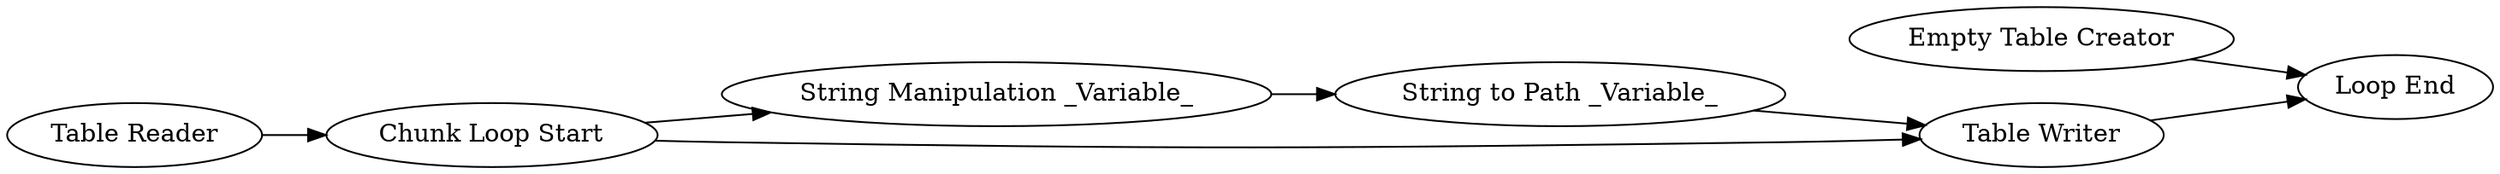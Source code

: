 digraph {
	"1364862877124819207_7" [label="Empty Table Creator"]
	"1364862877124819207_6" [label="Loop End"]
	"1364862877124819207_1" [label="Table Reader"]
	"1364862877124819207_4" [label="String Manipulation _Variable_"]
	"1364862877124819207_5" [label="String to Path _Variable_"]
	"1364862877124819207_2" [label="Chunk Loop Start"]
	"1364862877124819207_3" [label="Table Writer"]
	"1364862877124819207_3" -> "1364862877124819207_6"
	"1364862877124819207_2" -> "1364862877124819207_4"
	"1364862877124819207_1" -> "1364862877124819207_2"
	"1364862877124819207_4" -> "1364862877124819207_5"
	"1364862877124819207_2" -> "1364862877124819207_3"
	"1364862877124819207_7" -> "1364862877124819207_6"
	"1364862877124819207_5" -> "1364862877124819207_3"
	rankdir=LR
}
